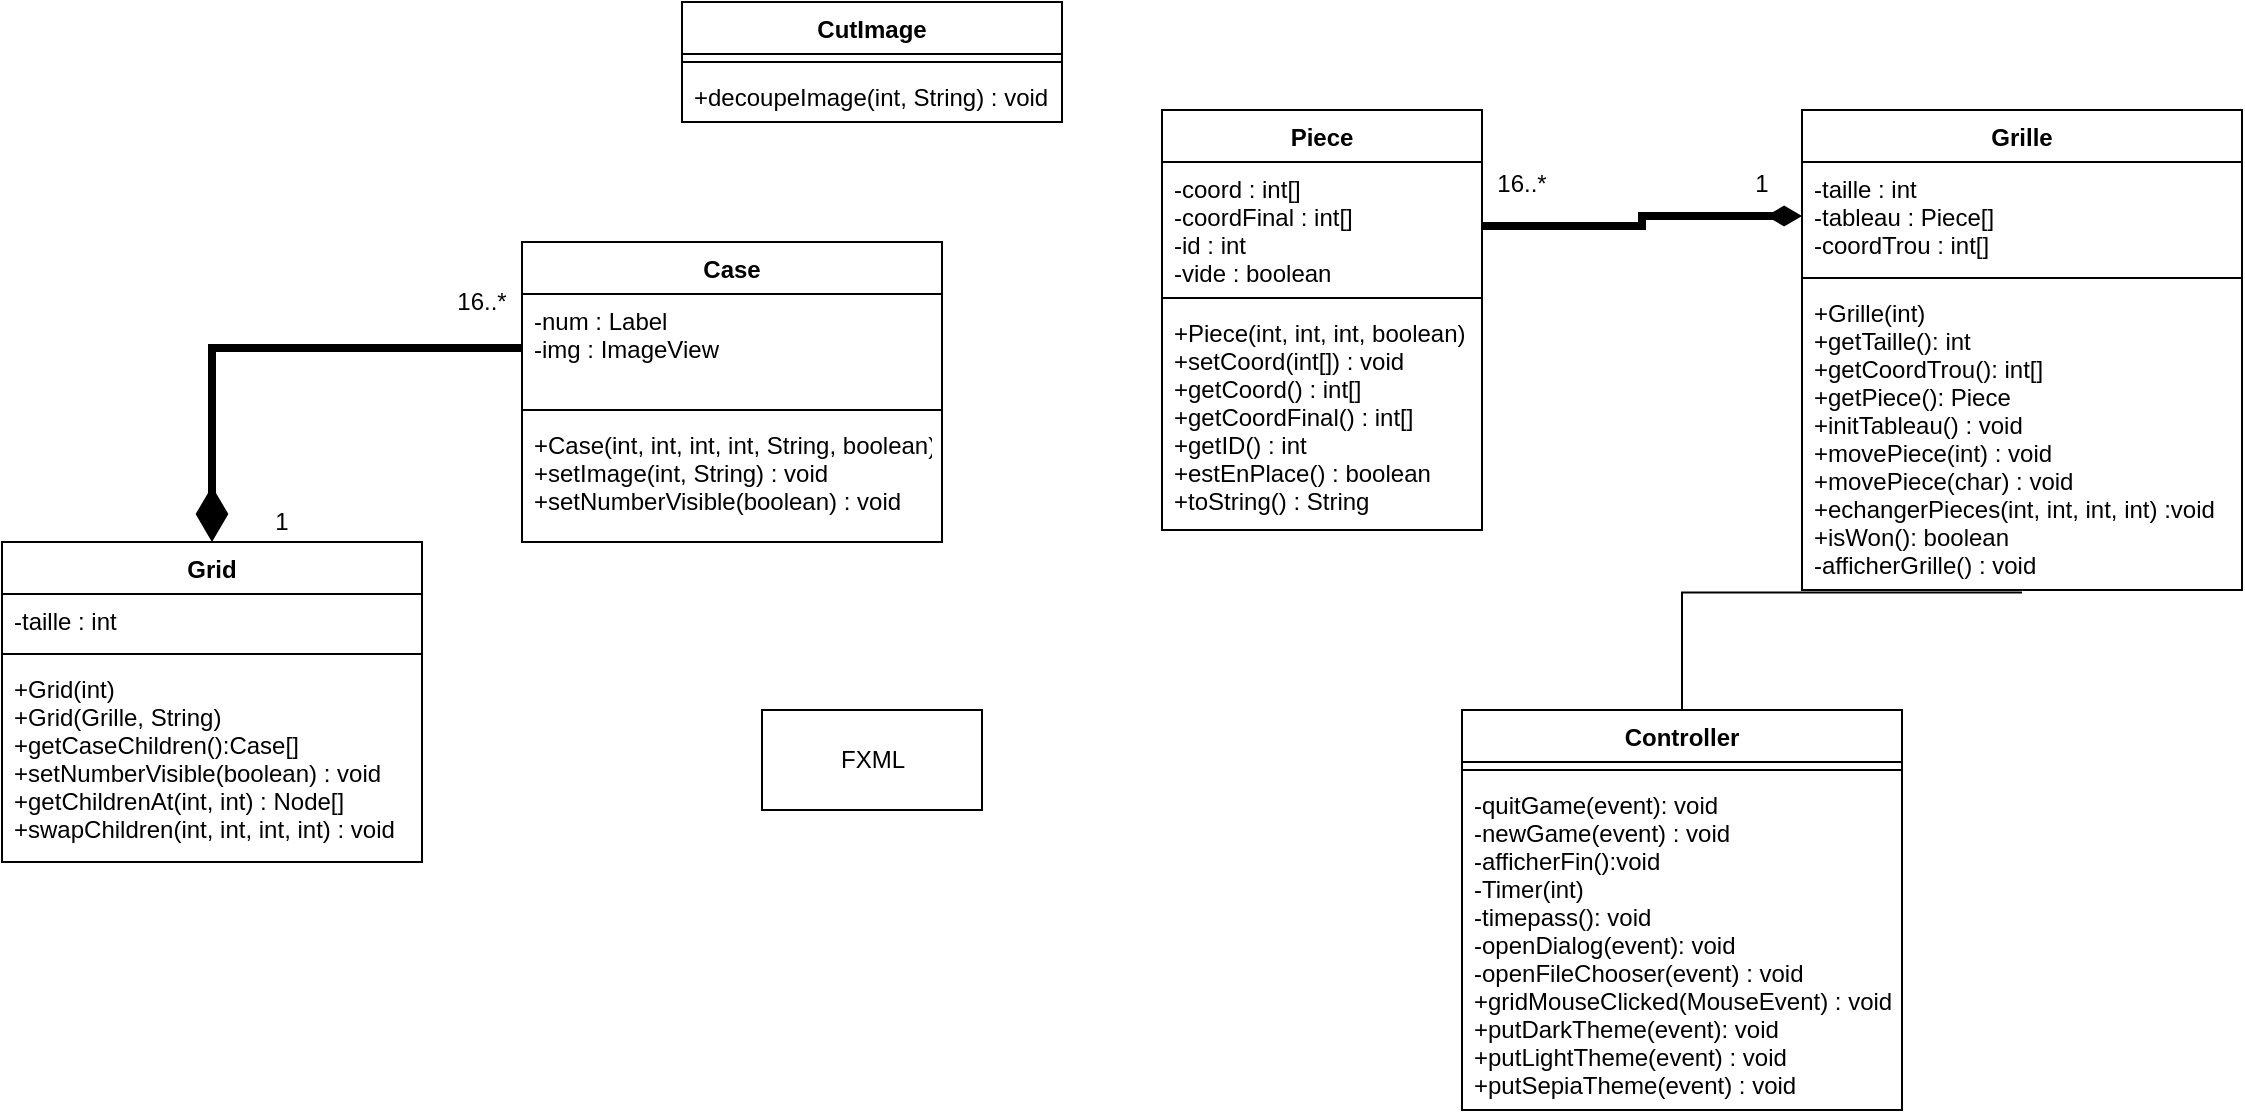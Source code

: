 <mxfile version="14.0.1" type="github">
  <diagram id="C5RBs43oDa-KdzZeNtuy" name="Page-1">
    <mxGraphModel dx="2070" dy="850" grid="1" gridSize="10" guides="1" tooltips="1" connect="1" arrows="1" fold="1" page="1" pageScale="1" pageWidth="827" pageHeight="1169" math="0" shadow="0">
      <root>
        <mxCell id="WIyWlLk6GJQsqaUBKTNV-0" />
        <mxCell id="WIyWlLk6GJQsqaUBKTNV-1" parent="WIyWlLk6GJQsqaUBKTNV-0" />
        <mxCell id="tegfBYY8dMS22XdAfOIb-26" style="edgeStyle=orthogonalEdgeStyle;rounded=0;orthogonalLoop=1;jettySize=auto;html=1;endArrow=diamondThin;endFill=1;strokeWidth=4;" parent="WIyWlLk6GJQsqaUBKTNV-1" source="tegfBYY8dMS22XdAfOIb-19" target="tegfBYY8dMS22XdAfOIb-14" edge="1">
          <mxGeometry relative="1" as="geometry" />
        </mxCell>
        <mxCell id="tegfBYY8dMS22XdAfOIb-27" value="16..*" style="text;html=1;strokeColor=none;fillColor=none;align=center;verticalAlign=middle;whiteSpace=wrap;rounded=0;glass=0;" parent="WIyWlLk6GJQsqaUBKTNV-1" vertex="1">
          <mxGeometry x="-30" y="341" width="40" height="20" as="geometry" />
        </mxCell>
        <mxCell id="tegfBYY8dMS22XdAfOIb-28" value="1" style="text;html=1;strokeColor=none;fillColor=none;align=center;verticalAlign=middle;whiteSpace=wrap;rounded=0;glass=0;" parent="WIyWlLk6GJQsqaUBKTNV-1" vertex="1">
          <mxGeometry x="90" y="341" width="40" height="20" as="geometry" />
        </mxCell>
        <mxCell id="7Y3FF3XPQKUWEm8WZrEQ-4" style="edgeStyle=orthogonalEdgeStyle;rounded=0;orthogonalLoop=1;jettySize=auto;html=1;entryX=0.5;entryY=1.008;entryDx=0;entryDy=0;entryPerimeter=0;endArrow=none;endFill=0;" parent="WIyWlLk6GJQsqaUBKTNV-1" source="7Y3FF3XPQKUWEm8WZrEQ-0" target="tegfBYY8dMS22XdAfOIb-16" edge="1">
          <mxGeometry relative="1" as="geometry" />
        </mxCell>
        <mxCell id="tegfBYY8dMS22XdAfOIb-13" value="Grille" style="swimlane;fontStyle=1;align=center;verticalAlign=top;childLayout=stackLayout;horizontal=1;startSize=26;horizontalStack=0;resizeParent=1;resizeParentMax=0;resizeLast=0;collapsible=1;marginBottom=0;" parent="WIyWlLk6GJQsqaUBKTNV-1" vertex="1">
          <mxGeometry x="130" y="314" width="220" height="240" as="geometry" />
        </mxCell>
        <mxCell id="tegfBYY8dMS22XdAfOIb-14" value="-taille : int&#xa;-tableau : Piece[]&#xa;-coordTrou : int[]" style="text;strokeColor=none;fillColor=none;align=left;verticalAlign=top;spacingLeft=4;spacingRight=4;overflow=hidden;rotatable=0;points=[[0,0.5],[1,0.5]];portConstraint=eastwest;glass=0;" parent="tegfBYY8dMS22XdAfOIb-13" vertex="1">
          <mxGeometry y="26" width="220" height="54" as="geometry" />
        </mxCell>
        <mxCell id="tegfBYY8dMS22XdAfOIb-15" value="" style="line;strokeWidth=1;fillColor=none;align=left;verticalAlign=middle;spacingTop=-1;spacingLeft=3;spacingRight=3;rotatable=0;labelPosition=right;points=[];portConstraint=eastwest;" parent="tegfBYY8dMS22XdAfOIb-13" vertex="1">
          <mxGeometry y="80" width="220" height="8" as="geometry" />
        </mxCell>
        <mxCell id="tegfBYY8dMS22XdAfOIb-16" value="+Grille(int)&#xa;+getTaille(): int&#xa;+getCoordTrou(): int[]&#xa;+getPiece(): Piece&#xa;+initTableau() : void&#xa;+movePiece(int) : void&#xa;+movePiece(char) : void&#xa;+echangerPieces(int, int, int, int) :void&#xa;+isWon(): boolean&#xa;-afficherGrille() : void&#xa;" style="text;strokeColor=none;fillColor=none;align=left;verticalAlign=top;spacingLeft=4;spacingRight=4;overflow=hidden;rotatable=0;points=[[0,0.5],[1,0.5]];portConstraint=eastwest;" parent="tegfBYY8dMS22XdAfOIb-13" vertex="1">
          <mxGeometry y="88" width="220" height="152" as="geometry" />
        </mxCell>
        <mxCell id="tegfBYY8dMS22XdAfOIb-18" value="Piece" style="swimlane;fontStyle=1;align=center;verticalAlign=top;childLayout=stackLayout;horizontal=1;startSize=26;horizontalStack=0;resizeParent=1;resizeParentMax=0;resizeLast=0;collapsible=1;marginBottom=0;" parent="WIyWlLk6GJQsqaUBKTNV-1" vertex="1">
          <mxGeometry x="-190" y="314" width="160" height="210" as="geometry" />
        </mxCell>
        <mxCell id="tegfBYY8dMS22XdAfOIb-19" value="-coord : int[]&#xa;-coordFinal : int[]&#xa;-id : int &#xa;-vide : boolean" style="text;strokeColor=none;fillColor=none;align=left;verticalAlign=top;spacingLeft=4;spacingRight=4;overflow=hidden;rotatable=0;points=[[0,0.5],[1,0.5]];portConstraint=eastwest;" parent="tegfBYY8dMS22XdAfOIb-18" vertex="1">
          <mxGeometry y="26" width="160" height="64" as="geometry" />
        </mxCell>
        <mxCell id="tegfBYY8dMS22XdAfOIb-20" value="" style="line;strokeWidth=1;fillColor=none;align=left;verticalAlign=middle;spacingTop=-1;spacingLeft=3;spacingRight=3;rotatable=0;labelPosition=right;points=[];portConstraint=eastwest;" parent="tegfBYY8dMS22XdAfOIb-18" vertex="1">
          <mxGeometry y="90" width="160" height="8" as="geometry" />
        </mxCell>
        <mxCell id="tegfBYY8dMS22XdAfOIb-21" value="+Piece(int, int, int, boolean)&#xa;+setCoord(int[]) : void&#xa;+getCoord() : int[]&#xa;+getCoordFinal() : int[]&#xa;+getID() : int&#xa;+estEnPlace() : boolean&#xa;+toString() : String" style="text;strokeColor=none;fillColor=none;align=left;verticalAlign=top;spacingLeft=4;spacingRight=4;overflow=hidden;rotatable=0;points=[[0,0.5],[1,0.5]];portConstraint=eastwest;" parent="tegfBYY8dMS22XdAfOIb-18" vertex="1">
          <mxGeometry y="98" width="160" height="112" as="geometry" />
        </mxCell>
        <mxCell id="7Y3FF3XPQKUWEm8WZrEQ-0" value="Controller" style="swimlane;fontStyle=1;align=center;verticalAlign=top;childLayout=stackLayout;horizontal=1;startSize=26;horizontalStack=0;resizeParent=1;resizeParentMax=0;resizeLast=0;collapsible=1;marginBottom=0;" parent="WIyWlLk6GJQsqaUBKTNV-1" vertex="1">
          <mxGeometry x="-40" y="614" width="220" height="200" as="geometry" />
        </mxCell>
        <mxCell id="7Y3FF3XPQKUWEm8WZrEQ-2" value="" style="line;strokeWidth=1;fillColor=none;align=left;verticalAlign=middle;spacingTop=-1;spacingLeft=3;spacingRight=3;rotatable=0;labelPosition=right;points=[];portConstraint=eastwest;" parent="7Y3FF3XPQKUWEm8WZrEQ-0" vertex="1">
          <mxGeometry y="26" width="220" height="8" as="geometry" />
        </mxCell>
        <mxCell id="7Y3FF3XPQKUWEm8WZrEQ-3" value="-quitGame(event): void&#xa;-newGame(event) : void&#xa;-afficherFin():void&#xa;-Timer(int)&#xa;-timepass(): void&#xa;-openDialog(event): void&#xa;-openFileChooser(event) : void&#xa;+gridMouseClicked(MouseEvent) : void&#xa;+putDarkTheme(event): void&#xa;+putLightTheme(event) : void&#xa;+putSepiaTheme(event) : void" style="text;strokeColor=none;fillColor=none;align=left;verticalAlign=top;spacingLeft=4;spacingRight=4;overflow=hidden;rotatable=0;points=[[0,0.5],[1,0.5]];portConstraint=eastwest;" parent="7Y3FF3XPQKUWEm8WZrEQ-0" vertex="1">
          <mxGeometry y="34" width="220" height="166" as="geometry" />
        </mxCell>
        <mxCell id="Ugj86R5UMHvXt9ItY-I0-0" value="Case" style="swimlane;fontStyle=1;align=center;verticalAlign=top;childLayout=stackLayout;horizontal=1;startSize=26;horizontalStack=0;resizeParent=1;resizeParentMax=0;resizeLast=0;collapsible=1;marginBottom=0;" vertex="1" parent="WIyWlLk6GJQsqaUBKTNV-1">
          <mxGeometry x="-510" y="380" width="210" height="150" as="geometry" />
        </mxCell>
        <mxCell id="Ugj86R5UMHvXt9ItY-I0-1" value="-num : Label&#xa;-img : ImageView" style="text;strokeColor=none;fillColor=none;align=left;verticalAlign=top;spacingLeft=4;spacingRight=4;overflow=hidden;rotatable=0;points=[[0,0.5],[1,0.5]];portConstraint=eastwest;" vertex="1" parent="Ugj86R5UMHvXt9ItY-I0-0">
          <mxGeometry y="26" width="210" height="54" as="geometry" />
        </mxCell>
        <mxCell id="Ugj86R5UMHvXt9ItY-I0-2" value="" style="line;strokeWidth=1;fillColor=none;align=left;verticalAlign=middle;spacingTop=-1;spacingLeft=3;spacingRight=3;rotatable=0;labelPosition=right;points=[];portConstraint=eastwest;" vertex="1" parent="Ugj86R5UMHvXt9ItY-I0-0">
          <mxGeometry y="80" width="210" height="8" as="geometry" />
        </mxCell>
        <mxCell id="Ugj86R5UMHvXt9ItY-I0-3" value="+Case(int, int, int, int, String, boolean)&#xa;+setImage(int, String) : void&#xa;+setNumberVisible(boolean) : void" style="text;strokeColor=none;fillColor=none;align=left;verticalAlign=top;spacingLeft=4;spacingRight=4;overflow=hidden;rotatable=0;points=[[0,0.5],[1,0.5]];portConstraint=eastwest;" vertex="1" parent="Ugj86R5UMHvXt9ItY-I0-0">
          <mxGeometry y="88" width="210" height="62" as="geometry" />
        </mxCell>
        <mxCell id="Ugj86R5UMHvXt9ItY-I0-5" value="CutImage" style="swimlane;fontStyle=1;align=center;verticalAlign=top;childLayout=stackLayout;horizontal=1;startSize=26;horizontalStack=0;resizeParent=1;resizeParentMax=0;resizeLast=0;collapsible=1;marginBottom=0;" vertex="1" parent="WIyWlLk6GJQsqaUBKTNV-1">
          <mxGeometry x="-430" y="260" width="190" height="60" as="geometry" />
        </mxCell>
        <mxCell id="Ugj86R5UMHvXt9ItY-I0-7" value="" style="line;strokeWidth=1;fillColor=none;align=left;verticalAlign=middle;spacingTop=-1;spacingLeft=3;spacingRight=3;rotatable=0;labelPosition=right;points=[];portConstraint=eastwest;" vertex="1" parent="Ugj86R5UMHvXt9ItY-I0-5">
          <mxGeometry y="26" width="190" height="8" as="geometry" />
        </mxCell>
        <mxCell id="Ugj86R5UMHvXt9ItY-I0-8" value="+decoupeImage(int, String) : void" style="text;strokeColor=none;fillColor=none;align=left;verticalAlign=top;spacingLeft=4;spacingRight=4;overflow=hidden;rotatable=0;points=[[0,0.5],[1,0.5]];portConstraint=eastwest;" vertex="1" parent="Ugj86R5UMHvXt9ItY-I0-5">
          <mxGeometry y="34" width="190" height="26" as="geometry" />
        </mxCell>
        <mxCell id="Ugj86R5UMHvXt9ItY-I0-9" value="Grid" style="swimlane;fontStyle=1;align=center;verticalAlign=top;childLayout=stackLayout;horizontal=1;startSize=26;horizontalStack=0;resizeParent=1;resizeParentMax=0;resizeLast=0;collapsible=1;marginBottom=0;" vertex="1" parent="WIyWlLk6GJQsqaUBKTNV-1">
          <mxGeometry x="-770" y="530" width="210" height="160" as="geometry" />
        </mxCell>
        <mxCell id="Ugj86R5UMHvXt9ItY-I0-10" value="-taille : int" style="text;strokeColor=none;fillColor=none;align=left;verticalAlign=top;spacingLeft=4;spacingRight=4;overflow=hidden;rotatable=0;points=[[0,0.5],[1,0.5]];portConstraint=eastwest;" vertex="1" parent="Ugj86R5UMHvXt9ItY-I0-9">
          <mxGeometry y="26" width="210" height="26" as="geometry" />
        </mxCell>
        <mxCell id="Ugj86R5UMHvXt9ItY-I0-11" value="" style="line;strokeWidth=1;fillColor=none;align=left;verticalAlign=middle;spacingTop=-1;spacingLeft=3;spacingRight=3;rotatable=0;labelPosition=right;points=[];portConstraint=eastwest;" vertex="1" parent="Ugj86R5UMHvXt9ItY-I0-9">
          <mxGeometry y="52" width="210" height="8" as="geometry" />
        </mxCell>
        <mxCell id="Ugj86R5UMHvXt9ItY-I0-12" value="+Grid(int)&#xa;+Grid(Grille, String)&#xa;+getCaseChildren():Case[]&#xa;+setNumberVisible(boolean) : void&#xa;+getChildrenAt(int, int) : Node[]&#xa;+swapChildren(int, int, int, int) : void" style="text;strokeColor=none;fillColor=none;align=left;verticalAlign=top;spacingLeft=4;spacingRight=4;overflow=hidden;rotatable=0;points=[[0,0.5],[1,0.5]];portConstraint=eastwest;" vertex="1" parent="Ugj86R5UMHvXt9ItY-I0-9">
          <mxGeometry y="60" width="210" height="100" as="geometry" />
        </mxCell>
        <mxCell id="Ugj86R5UMHvXt9ItY-I0-13" value="FXML" style="html=1;" vertex="1" parent="WIyWlLk6GJQsqaUBKTNV-1">
          <mxGeometry x="-390" y="614" width="110" height="50" as="geometry" />
        </mxCell>
        <mxCell id="Ugj86R5UMHvXt9ItY-I0-16" style="edgeStyle=orthogonalEdgeStyle;rounded=0;orthogonalLoop=1;jettySize=auto;html=1;entryX=0.5;entryY=0;entryDx=0;entryDy=0;endArrow=diamondThin;endFill=1;endSize=16;startSize=14;jumpSize=7;strokeWidth=4;" edge="1" parent="WIyWlLk6GJQsqaUBKTNV-1" source="Ugj86R5UMHvXt9ItY-I0-1" target="Ugj86R5UMHvXt9ItY-I0-9">
          <mxGeometry relative="1" as="geometry" />
        </mxCell>
        <mxCell id="Ugj86R5UMHvXt9ItY-I0-17" value="16..*" style="text;html=1;strokeColor=none;fillColor=none;align=center;verticalAlign=middle;whiteSpace=wrap;rounded=0;glass=0;" vertex="1" parent="WIyWlLk6GJQsqaUBKTNV-1">
          <mxGeometry x="-550" y="400" width="40" height="20" as="geometry" />
        </mxCell>
        <mxCell id="Ugj86R5UMHvXt9ItY-I0-19" value="1" style="text;html=1;strokeColor=none;fillColor=none;align=center;verticalAlign=middle;whiteSpace=wrap;rounded=0;glass=0;" vertex="1" parent="WIyWlLk6GJQsqaUBKTNV-1">
          <mxGeometry x="-650" y="510" width="40" height="20" as="geometry" />
        </mxCell>
      </root>
    </mxGraphModel>
  </diagram>
</mxfile>
